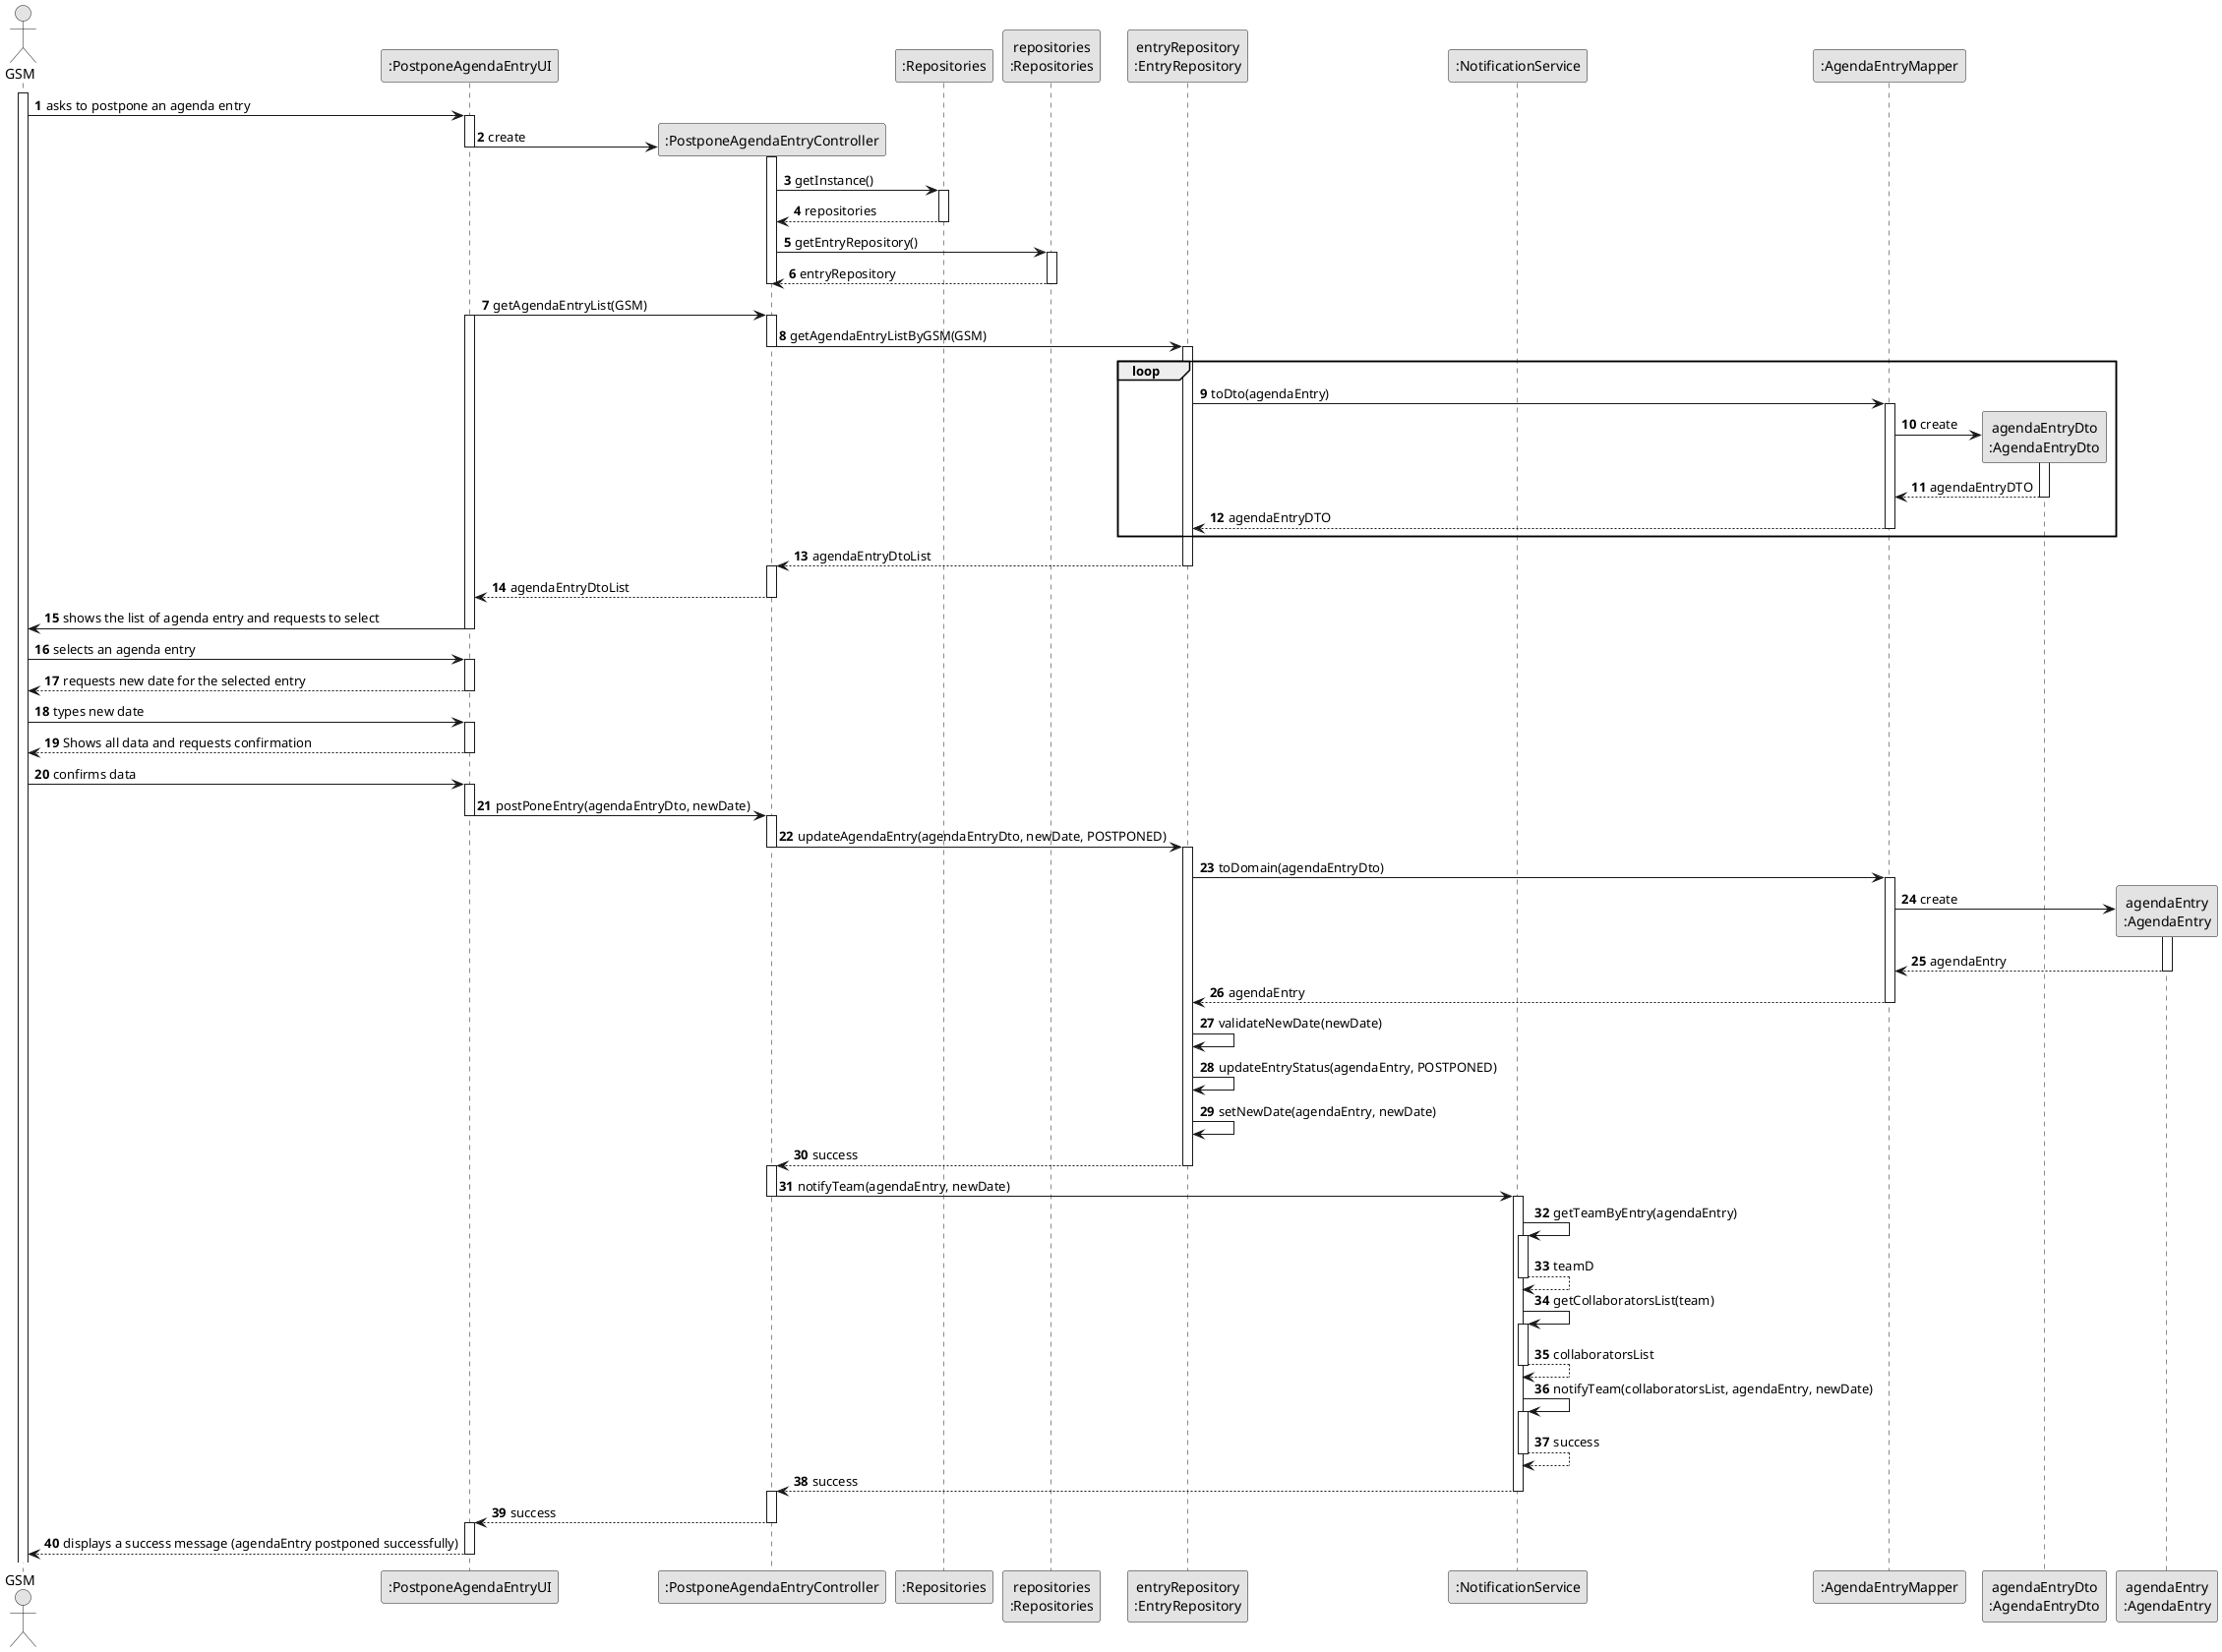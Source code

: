 @startuml
skinparam monochrome true
skinparam packageStyle rectangle
skinparam shadowing false

autonumber

actor "GSM" as GSM
participant ":PostponeAgendaEntryUI" as UI
participant ":PostponeAgendaEntryController" as CTRL
participant ":Repositories" as RepositorySingleton
participant "repositories\n:Repositories" as PLAT
participant "entryRepository\n:EntryRepository" as EntryRepo
participant ":NotificationService" as NotificationService
participant ":AgendaEntryMapper" as AgendaEntryMapper
participant "agendaEntryDto\n:AgendaEntryDto" as AgendaEntryDto
participant "agendaEntry\n:AgendaEntry" as AgendaEntry



activate GSM

    GSM -> UI : asks to postpone an agenda entry
    activate UI

        UI -> CTRL **: create
        deactivate UI
        activate CTRL

            CTRL -> RepositorySingleton : getInstance()
            activate RepositorySingleton

                RepositorySingleton --> CTRL : repositories
            deactivate RepositorySingleton

            CTRL -> PLAT : getEntryRepository()
            activate PLAT

                PLAT --> CTRL : entryRepository
            deactivate PLAT

             deactivate CTRL

        deactivate UI

        UI -> CTRL: getAgendaEntryList(GSM)
        activate UI
        activate CTRL

            CTRL -> EntryRepo: getAgendaEntryListByGSM(GSM)
            deactivate CTRL
            activate EntryRepo

            loop

            EntryRepo -> AgendaEntryMapper : toDto(agendaEntry)
            activate AgendaEntryMapper

                AgendaEntryMapper -> AgendaEntryDto** : create
                activate AgendaEntryDto

                AgendaEntryDto --> AgendaEntryMapper : agendaEntryDTO
                deactivate AgendaEntryDto

            AgendaEntryMapper --> EntryRepo : agendaEntryDTO
            deactivate AgendaEntryMapper
            end

            EntryRepo --> CTRL : agendaEntryDtoList
            deactivate EntryRepo
            activate CTRL

            CTRL --> UI : agendaEntryDtoList
        deactivate CTRL

        UI -> GSM : shows the list of agenda entry and requests to select
    deactivate UI

    GSM -> UI : selects an agenda entry
    activate UI

        UI --> GSM : requests new date for the selected entry
    deactivate UI

    GSM -> UI : types new date
    activate UI

    UI --> GSM : Shows all data and requests confirmation
    deactivate UI

    GSM -> UI: confirms data
    activate UI

        UI -> CTRL : postPoneEntry(agendaEntryDto, newDate)
        deactivate UI
        activate CTRL


            CTRL -> EntryRepo : updateAgendaEntry(agendaEntryDto, newDate, POSTPONED)
            deactivate CTRL
            activate EntryRepo

            EntryRepo -> AgendaEntryMapper : toDomain(agendaEntryDto)
            activate AgendaEntryMapper


                AgendaEntryMapper -> AgendaEntry** : create
                activate AgendaEntry

                AgendaEntry --> AgendaEntryMapper : agendaEntry
                deactivate AgendaEntry


            AgendaEntryMapper --> EntryRepo : agendaEntry
            deactivate AgendaEntryMapper

                EntryRepo -> EntryRepo : validateNewDate(newDate)
                EntryRepo -> EntryRepo : updateEntryStatus(agendaEntry, POSTPONED)
                EntryRepo -> EntryRepo : setNewDate(agendaEntry, newDate)

            EntryRepo --> CTRL : success
            deactivate EntryRepo
            activate CTRL

            CTRL -> NotificationService : notifyTeam(agendaEntry, newDate)
            deactivate CTRL
            activate NotificationService

                NotificationService -> NotificationService : getTeamByEntry(agendaEntry)
                activate NotificationService

                NotificationService --> NotificationService : teamD
                deactivate NotificationService

                NotificationService -> NotificationService : getCollaboratorsList(team)
                activate NotificationService

                NotificationService --> NotificationService : collaboratorsList
                deactivate NotificationService

                NotificationService -> NotificationService : notifyTeam(collaboratorsList, agendaEntry, newDate)
                activate NotificationService

                NotificationService --> NotificationService : success
                deactivate NotificationService

                NotificationService --> CTRL : success
                deactivate NotificationService
        activate CTRL

        CTRL --> UI : success
    deactivate CTRL
    activate UI

    UI --> GSM : displays a success message (agendaEntry postponed successfully)
deactivate UI

@enduml
